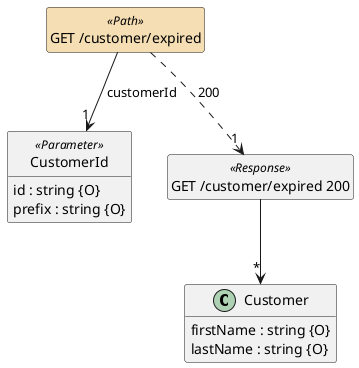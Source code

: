 @startuml
hide <<Path>> circle
hide <<Response>> circle
hide <<Parameter>> circle
hide empty methods
hide empty fields
skinparam class {
BackgroundColor<<Path>> Wheat
}
set namespaceSeparator none

class "Customer" {
  {field} firstName : string {O}
  {field} lastName : string {O}
}

class "CustomerId" <<Parameter>>  {
  {field} id : string {O}
  {field} prefix : string {O}
}

class "GET /customer/expired" <<Path>>  {
}

class "GET /customer/expired 200" <<Response>>  {
}

"GET /customer/expired" --> "1" "CustomerId"  :  "customerId"

"GET /customer/expired 200" --> "*" "Customer"

"GET /customer/expired" ..> "1" "GET /customer/expired 200"  :  "200"

@enduml
